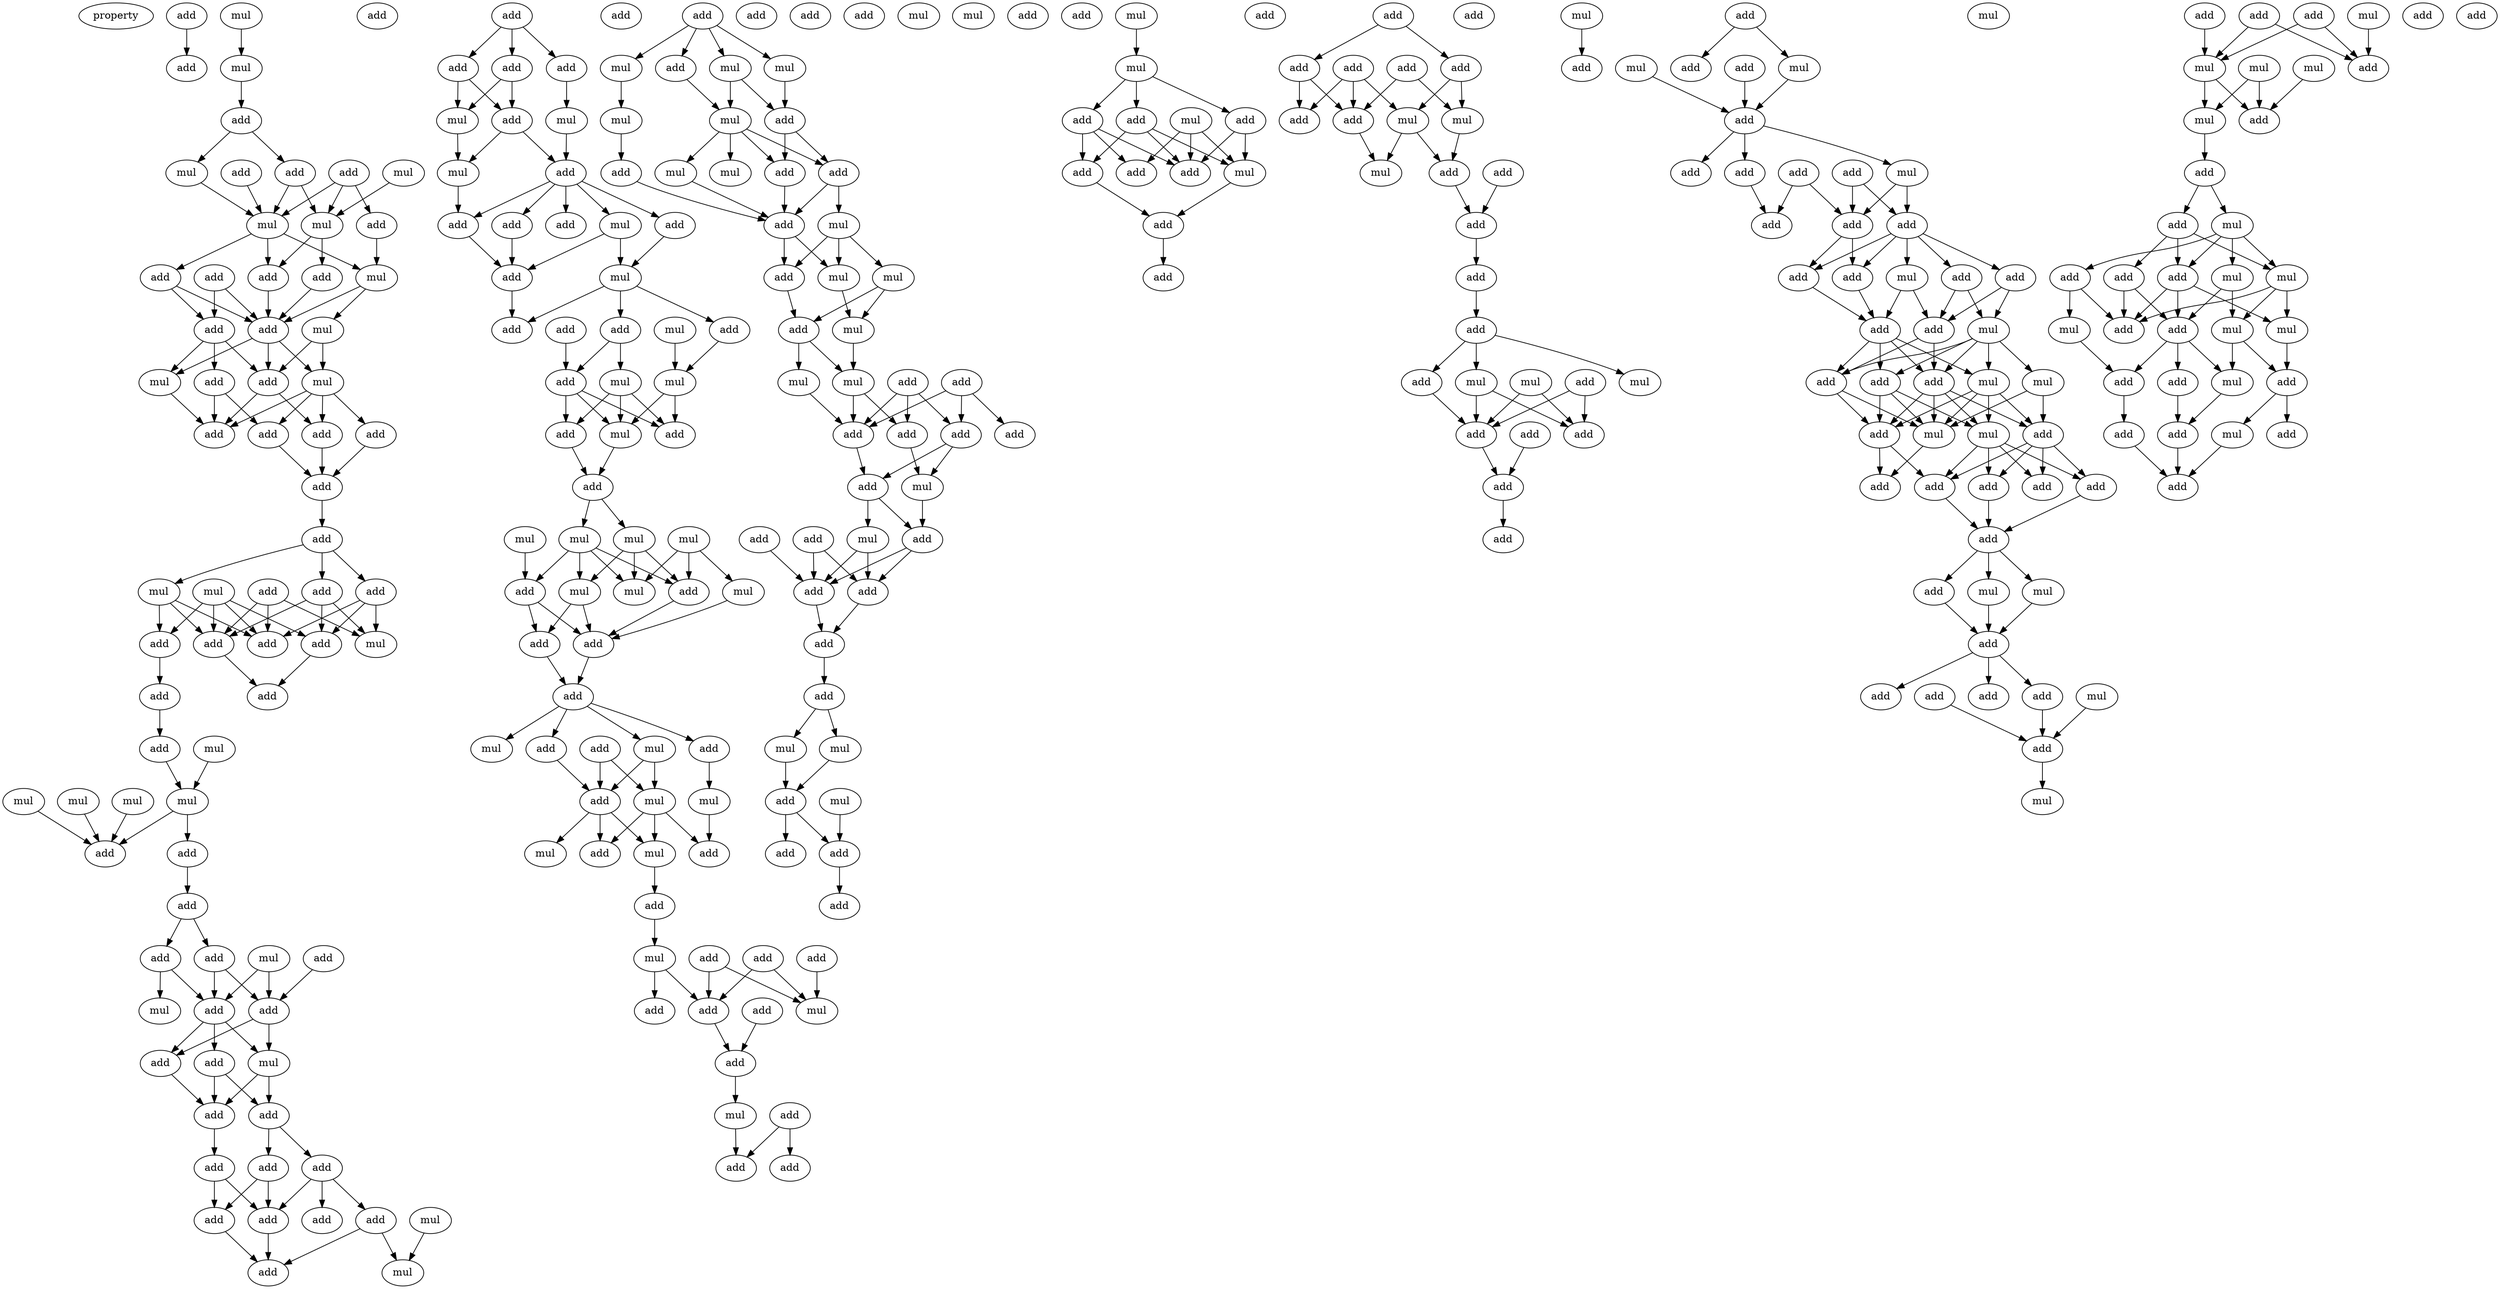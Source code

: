 digraph {
    node [fontcolor=black]
    property [mul=2,lf=1.3]
    0 [ label = add ];
    1 [ label = mul ];
    2 [ label = mul ];
    3 [ label = add ];
    4 [ label = add ];
    5 [ label = mul ];
    6 [ label = add ];
    7 [ label = add ];
    8 [ label = mul ];
    9 [ label = add ];
    10 [ label = mul ];
    11 [ label = add ];
    12 [ label = mul ];
    13 [ label = add ];
    14 [ label = add ];
    15 [ label = add ];
    16 [ label = add ];
    17 [ label = mul ];
    18 [ label = mul ];
    19 [ label = add ];
    20 [ label = add ];
    21 [ label = mul ];
    22 [ label = add ];
    23 [ label = mul ];
    24 [ label = add ];
    25 [ label = add ];
    26 [ label = add ];
    27 [ label = add ];
    28 [ label = add ];
    29 [ label = add ];
    30 [ label = add ];
    31 [ label = mul ];
    32 [ label = mul ];
    33 [ label = add ];
    34 [ label = add ];
    35 [ label = add ];
    36 [ label = add ];
    37 [ label = add ];
    38 [ label = mul ];
    39 [ label = add ];
    40 [ label = add ];
    41 [ label = add ];
    42 [ label = add ];
    43 [ label = mul ];
    44 [ label = add ];
    45 [ label = mul ];
    46 [ label = mul ];
    47 [ label = mul ];
    48 [ label = mul ];
    49 [ label = add ];
    50 [ label = add ];
    51 [ label = add ];
    52 [ label = add ];
    53 [ label = add ];
    54 [ label = add ];
    55 [ label = mul ];
    56 [ label = add ];
    57 [ label = mul ];
    58 [ label = add ];
    59 [ label = add ];
    60 [ label = mul ];
    61 [ label = add ];
    62 [ label = add ];
    63 [ label = add ];
    64 [ label = add ];
    65 [ label = add ];
    66 [ label = add ];
    67 [ label = add ];
    68 [ label = add ];
    69 [ label = mul ];
    70 [ label = add ];
    71 [ label = add ];
    72 [ label = add ];
    73 [ label = mul ];
    74 [ label = add ];
    75 [ label = add ];
    76 [ label = add ];
    77 [ label = add ];
    78 [ label = add ];
    79 [ label = add ];
    80 [ label = mul ];
    81 [ label = mul ];
    82 [ label = add ];
    83 [ label = mul ];
    84 [ label = add ];
    85 [ label = add ];
    86 [ label = add ];
    87 [ label = mul ];
    88 [ label = add ];
    89 [ label = add ];
    90 [ label = add ];
    91 [ label = mul ];
    92 [ label = add ];
    93 [ label = add ];
    94 [ label = mul ];
    95 [ label = add ];
    96 [ label = add ];
    97 [ label = mul ];
    98 [ label = add ];
    99 [ label = mul ];
    100 [ label = mul ];
    101 [ label = add ];
    102 [ label = add ];
    103 [ label = add ];
    104 [ label = mul ];
    105 [ label = mul ];
    106 [ label = mul ];
    107 [ label = mul ];
    108 [ label = mul ];
    109 [ label = mul ];
    110 [ label = add ];
    111 [ label = add ];
    112 [ label = mul ];
    113 [ label = add ];
    114 [ label = add ];
    115 [ label = add ];
    116 [ label = mul ];
    117 [ label = add ];
    118 [ label = add ];
    119 [ label = mul ];
    120 [ label = add ];
    121 [ label = mul ];
    122 [ label = add ];
    123 [ label = mul ];
    124 [ label = add ];
    125 [ label = mul ];
    126 [ label = add ];
    127 [ label = mul ];
    128 [ label = add ];
    129 [ label = mul ];
    130 [ label = add ];
    131 [ label = add ];
    132 [ label = add ];
    133 [ label = mul ];
    134 [ label = add ];
    135 [ label = add ];
    136 [ label = add ];
    137 [ label = add ];
    138 [ label = add ];
    139 [ label = mul ];
    140 [ label = add ];
    141 [ label = add ];
    142 [ label = add ];
    143 [ label = add ];
    144 [ label = mul ];
    145 [ label = mul ];
    146 [ label = mul ];
    147 [ label = add ];
    148 [ label = mul ];
    149 [ label = mul ];
    150 [ label = add ];
    151 [ label = add ];
    152 [ label = mul ];
    153 [ label = add ];
    154 [ label = mul ];
    155 [ label = mul ];
    156 [ label = add ];
    157 [ label = mul ];
    158 [ label = add ];
    159 [ label = add ];
    160 [ label = mul ];
    161 [ label = add ];
    162 [ label = add ];
    163 [ label = mul ];
    164 [ label = mul ];
    165 [ label = mul ];
    166 [ label = add ];
    167 [ label = add ];
    168 [ label = add ];
    169 [ label = add ];
    170 [ label = add ];
    171 [ label = add ];
    172 [ label = mul ];
    173 [ label = add ];
    174 [ label = add ];
    175 [ label = add ];
    176 [ label = add ];
    177 [ label = add ];
    178 [ label = mul ];
    179 [ label = add ];
    180 [ label = add ];
    181 [ label = add ];
    182 [ label = add ];
    183 [ label = mul ];
    184 [ label = mul ];
    185 [ label = mul ];
    186 [ label = mul ];
    187 [ label = add ];
    188 [ label = mul ];
    189 [ label = add ];
    190 [ label = add ];
    191 [ label = add ];
    192 [ label = add ];
    193 [ label = add ];
    194 [ label = mul ];
    195 [ label = mul ];
    196 [ label = add ];
    197 [ label = add ];
    198 [ label = mul ];
    199 [ label = add ];
    200 [ label = add ];
    201 [ label = mul ];
    202 [ label = add ];
    203 [ label = add ];
    204 [ label = add ];
    205 [ label = add ];
    206 [ label = add ];
    207 [ label = add ];
    208 [ label = add ];
    209 [ label = add ];
    210 [ label = add ];
    211 [ label = add ];
    212 [ label = add ];
    213 [ label = mul ];
    214 [ label = mul ];
    215 [ label = add ];
    216 [ label = add ];
    217 [ label = mul ];
    218 [ label = add ];
    219 [ label = add ];
    220 [ label = add ];
    221 [ label = add ];
    222 [ label = add ];
    223 [ label = add ];
    224 [ label = mul ];
    225 [ label = mul ];
    226 [ label = add ];
    227 [ label = mul ];
    228 [ label = add ];
    229 [ label = add ];
    230 [ label = add ];
    231 [ label = mul ];
    232 [ label = add ];
    233 [ label = add ];
    234 [ label = add ];
    235 [ label = add ];
    236 [ label = mul ];
    237 [ label = mul ];
    238 [ label = add ];
    239 [ label = add ];
    240 [ label = add ];
    241 [ label = add ];
    242 [ label = mul ];
    243 [ label = add ];
    244 [ label = add ];
    245 [ label = add ];
    246 [ label = add ];
    247 [ label = add ];
    248 [ label = add ];
    249 [ label = add ];
    250 [ label = add ];
    251 [ label = add ];
    252 [ label = add ];
    253 [ label = mul ];
    254 [ label = add ];
    255 [ label = add ];
    256 [ label = mul ];
    257 [ label = add ];
    258 [ label = add ];
    259 [ label = add ];
    260 [ label = mul ];
    261 [ label = mul ];
    262 [ label = add ];
    263 [ label = mul ];
    264 [ label = add ];
    265 [ label = mul ];
    266 [ label = add ];
    267 [ label = add ];
    268 [ label = add ];
    269 [ label = add ];
    270 [ label = add ];
    271 [ label = add ];
    272 [ label = mul ];
    273 [ label = add ];
    274 [ label = mul ];
    275 [ label = mul ];
    276 [ label = add ];
    277 [ label = add ];
    278 [ label = add ];
    279 [ label = mul ];
    280 [ label = add ];
    281 [ label = add ];
    282 [ label = add ];
    283 [ label = add ];
    284 [ label = add ];
    285 [ label = mul ];
    286 [ label = mul ];
    287 [ label = add ];
    288 [ label = mul ];
    289 [ label = add ];
    290 [ label = mul ];
    291 [ label = mul ];
    292 [ label = mul ];
    293 [ label = add ];
    294 [ label = add ];
    295 [ label = add ];
    296 [ label = add ];
    297 [ label = mul ];
    298 [ label = add ];
    299 [ label = mul ];
    300 [ label = add ];
    301 [ label = add ];
    302 [ label = mul ];
    303 [ label = mul ];
    304 [ label = mul ];
    305 [ label = add ];
    306 [ label = add ];
    307 [ label = mul ];
    308 [ label = add ];
    309 [ label = add ];
    310 [ label = mul ];
    311 [ label = add ];
    312 [ label = add ];
    313 [ label = mul ];
    314 [ label = add ];
    315 [ label = add ];
    316 [ label = add ];
    317 [ label = add ];
    0 -> 3 [ name = 0 ];
    1 -> 2 [ name = 1 ];
    2 -> 4 [ name = 2 ];
    4 -> 5 [ name = 3 ];
    4 -> 9 [ name = 4 ];
    5 -> 10 [ name = 5 ];
    6 -> 10 [ name = 6 ];
    6 -> 11 [ name = 7 ];
    6 -> 12 [ name = 8 ];
    7 -> 10 [ name = 9 ];
    8 -> 12 [ name = 10 ];
    9 -> 10 [ name = 11 ];
    9 -> 12 [ name = 12 ];
    10 -> 13 [ name = 13 ];
    10 -> 15 [ name = 14 ];
    10 -> 17 [ name = 15 ];
    11 -> 17 [ name = 16 ];
    12 -> 13 [ name = 17 ];
    12 -> 14 [ name = 18 ];
    13 -> 20 [ name = 19 ];
    14 -> 20 [ name = 20 ];
    15 -> 19 [ name = 21 ];
    15 -> 20 [ name = 22 ];
    16 -> 19 [ name = 23 ];
    16 -> 20 [ name = 24 ];
    17 -> 18 [ name = 25 ];
    17 -> 20 [ name = 26 ];
    18 -> 23 [ name = 27 ];
    18 -> 24 [ name = 28 ];
    19 -> 21 [ name = 29 ];
    19 -> 22 [ name = 30 ];
    19 -> 24 [ name = 31 ];
    20 -> 21 [ name = 32 ];
    20 -> 23 [ name = 33 ];
    20 -> 24 [ name = 34 ];
    21 -> 27 [ name = 35 ];
    22 -> 25 [ name = 36 ];
    22 -> 27 [ name = 37 ];
    23 -> 25 [ name = 38 ];
    23 -> 26 [ name = 39 ];
    23 -> 27 [ name = 40 ];
    23 -> 28 [ name = 41 ];
    24 -> 26 [ name = 42 ];
    24 -> 27 [ name = 43 ];
    25 -> 29 [ name = 44 ];
    26 -> 29 [ name = 45 ];
    28 -> 29 [ name = 46 ];
    29 -> 30 [ name = 47 ];
    30 -> 31 [ name = 48 ];
    30 -> 33 [ name = 49 ];
    30 -> 35 [ name = 50 ];
    31 -> 36 [ name = 51 ];
    31 -> 37 [ name = 52 ];
    31 -> 39 [ name = 53 ];
    32 -> 36 [ name = 54 ];
    32 -> 37 [ name = 55 ];
    32 -> 39 [ name = 56 ];
    32 -> 40 [ name = 57 ];
    33 -> 36 [ name = 58 ];
    33 -> 38 [ name = 59 ];
    33 -> 40 [ name = 60 ];
    34 -> 36 [ name = 61 ];
    34 -> 38 [ name = 62 ];
    34 -> 39 [ name = 63 ];
    35 -> 38 [ name = 64 ];
    35 -> 39 [ name = 65 ];
    35 -> 40 [ name = 66 ];
    36 -> 42 [ name = 67 ];
    37 -> 41 [ name = 68 ];
    40 -> 42 [ name = 69 ];
    41 -> 44 [ name = 70 ];
    43 -> 48 [ name = 71 ];
    44 -> 48 [ name = 72 ];
    45 -> 49 [ name = 73 ];
    46 -> 49 [ name = 74 ];
    47 -> 49 [ name = 75 ];
    48 -> 49 [ name = 76 ];
    48 -> 50 [ name = 77 ];
    50 -> 51 [ name = 78 ];
    51 -> 52 [ name = 79 ];
    51 -> 53 [ name = 80 ];
    52 -> 56 [ name = 81 ];
    52 -> 58 [ name = 82 ];
    53 -> 56 [ name = 83 ];
    53 -> 57 [ name = 84 ];
    54 -> 58 [ name = 85 ];
    55 -> 56 [ name = 86 ];
    55 -> 58 [ name = 87 ];
    56 -> 59 [ name = 88 ];
    56 -> 60 [ name = 89 ];
    56 -> 61 [ name = 90 ];
    58 -> 59 [ name = 91 ];
    58 -> 60 [ name = 92 ];
    59 -> 63 [ name = 93 ];
    60 -> 62 [ name = 94 ];
    60 -> 63 [ name = 95 ];
    61 -> 62 [ name = 96 ];
    61 -> 63 [ name = 97 ];
    62 -> 64 [ name = 98 ];
    62 -> 66 [ name = 99 ];
    63 -> 65 [ name = 100 ];
    64 -> 68 [ name = 101 ];
    64 -> 70 [ name = 102 ];
    65 -> 68 [ name = 103 ];
    65 -> 70 [ name = 104 ];
    66 -> 67 [ name = 105 ];
    66 -> 68 [ name = 106 ];
    66 -> 71 [ name = 107 ];
    68 -> 72 [ name = 108 ];
    69 -> 73 [ name = 109 ];
    70 -> 72 [ name = 110 ];
    71 -> 72 [ name = 111 ];
    71 -> 73 [ name = 112 ];
    75 -> 76 [ name = 113 ];
    75 -> 77 [ name = 114 ];
    75 -> 78 [ name = 115 ];
    76 -> 81 [ name = 116 ];
    77 -> 79 [ name = 117 ];
    77 -> 80 [ name = 118 ];
    78 -> 79 [ name = 119 ];
    78 -> 80 [ name = 120 ];
    79 -> 83 [ name = 121 ];
    79 -> 84 [ name = 122 ];
    80 -> 83 [ name = 123 ];
    81 -> 84 [ name = 124 ];
    83 -> 89 [ name = 125 ];
    84 -> 85 [ name = 126 ];
    84 -> 86 [ name = 127 ];
    84 -> 87 [ name = 128 ];
    84 -> 88 [ name = 129 ];
    84 -> 89 [ name = 130 ];
    86 -> 90 [ name = 131 ];
    87 -> 90 [ name = 132 ];
    87 -> 91 [ name = 133 ];
    88 -> 91 [ name = 134 ];
    89 -> 90 [ name = 135 ];
    90 -> 96 [ name = 136 ];
    91 -> 92 [ name = 137 ];
    91 -> 95 [ name = 138 ];
    91 -> 96 [ name = 139 ];
    92 -> 97 [ name = 140 ];
    92 -> 98 [ name = 141 ];
    93 -> 98 [ name = 142 ];
    94 -> 99 [ name = 143 ];
    95 -> 99 [ name = 144 ];
    97 -> 100 [ name = 145 ];
    97 -> 101 [ name = 146 ];
    97 -> 102 [ name = 147 ];
    98 -> 100 [ name = 148 ];
    98 -> 101 [ name = 149 ];
    98 -> 102 [ name = 150 ];
    99 -> 100 [ name = 151 ];
    99 -> 101 [ name = 152 ];
    100 -> 103 [ name = 153 ];
    102 -> 103 [ name = 154 ];
    103 -> 104 [ name = 155 ];
    103 -> 106 [ name = 156 ];
    104 -> 109 [ name = 157 ];
    104 -> 111 [ name = 158 ];
    104 -> 112 [ name = 159 ];
    105 -> 108 [ name = 160 ];
    105 -> 109 [ name = 161 ];
    105 -> 111 [ name = 162 ];
    106 -> 109 [ name = 163 ];
    106 -> 110 [ name = 164 ];
    106 -> 111 [ name = 165 ];
    106 -> 112 [ name = 166 ];
    107 -> 110 [ name = 167 ];
    108 -> 113 [ name = 168 ];
    110 -> 113 [ name = 169 ];
    110 -> 114 [ name = 170 ];
    111 -> 113 [ name = 171 ];
    112 -> 113 [ name = 172 ];
    112 -> 114 [ name = 173 ];
    113 -> 115 [ name = 174 ];
    114 -> 115 [ name = 175 ];
    115 -> 116 [ name = 176 ];
    115 -> 117 [ name = 177 ];
    115 -> 118 [ name = 178 ];
    115 -> 119 [ name = 179 ];
    117 -> 121 [ name = 180 ];
    118 -> 122 [ name = 181 ];
    119 -> 122 [ name = 182 ];
    119 -> 123 [ name = 183 ];
    120 -> 122 [ name = 184 ];
    120 -> 123 [ name = 185 ];
    121 -> 124 [ name = 186 ];
    122 -> 125 [ name = 187 ];
    122 -> 126 [ name = 188 ];
    122 -> 127 [ name = 189 ];
    123 -> 124 [ name = 190 ];
    123 -> 126 [ name = 191 ];
    123 -> 127 [ name = 192 ];
    127 -> 128 [ name = 193 ];
    128 -> 129 [ name = 194 ];
    129 -> 134 [ name = 195 ];
    129 -> 136 [ name = 196 ];
    130 -> 133 [ name = 197 ];
    131 -> 133 [ name = 198 ];
    131 -> 134 [ name = 199 ];
    132 -> 133 [ name = 200 ];
    132 -> 134 [ name = 201 ];
    134 -> 137 [ name = 202 ];
    135 -> 137 [ name = 203 ];
    137 -> 139 [ name = 204 ];
    138 -> 140 [ name = 205 ];
    138 -> 141 [ name = 206 ];
    139 -> 141 [ name = 207 ];
    142 -> 143 [ name = 208 ];
    142 -> 144 [ name = 209 ];
    142 -> 145 [ name = 210 ];
    142 -> 146 [ name = 211 ];
    143 -> 148 [ name = 212 ];
    144 -> 147 [ name = 213 ];
    144 -> 148 [ name = 214 ];
    145 -> 147 [ name = 215 ];
    146 -> 149 [ name = 216 ];
    147 -> 151 [ name = 217 ];
    147 -> 153 [ name = 218 ];
    148 -> 151 [ name = 219 ];
    148 -> 152 [ name = 220 ];
    148 -> 153 [ name = 221 ];
    148 -> 154 [ name = 222 ];
    149 -> 150 [ name = 223 ];
    150 -> 156 [ name = 224 ];
    151 -> 155 [ name = 225 ];
    151 -> 156 [ name = 226 ];
    153 -> 156 [ name = 227 ];
    154 -> 156 [ name = 228 ];
    155 -> 157 [ name = 229 ];
    155 -> 160 [ name = 230 ];
    155 -> 161 [ name = 231 ];
    156 -> 157 [ name = 232 ];
    156 -> 161 [ name = 233 ];
    157 -> 163 [ name = 234 ];
    160 -> 162 [ name = 235 ];
    160 -> 163 [ name = 236 ];
    161 -> 162 [ name = 237 ];
    162 -> 164 [ name = 238 ];
    162 -> 165 [ name = 239 ];
    163 -> 165 [ name = 240 ];
    164 -> 170 [ name = 241 ];
    165 -> 169 [ name = 242 ];
    165 -> 170 [ name = 243 ];
    166 -> 169 [ name = 244 ];
    166 -> 170 [ name = 245 ];
    166 -> 171 [ name = 246 ];
    167 -> 168 [ name = 247 ];
    167 -> 170 [ name = 248 ];
    167 -> 171 [ name = 249 ];
    169 -> 172 [ name = 250 ];
    170 -> 174 [ name = 251 ];
    171 -> 172 [ name = 252 ];
    171 -> 174 [ name = 253 ];
    172 -> 176 [ name = 254 ];
    174 -> 176 [ name = 255 ];
    174 -> 178 [ name = 256 ];
    175 -> 179 [ name = 257 ];
    175 -> 180 [ name = 258 ];
    176 -> 179 [ name = 259 ];
    176 -> 180 [ name = 260 ];
    177 -> 179 [ name = 261 ];
    178 -> 179 [ name = 262 ];
    178 -> 180 [ name = 263 ];
    179 -> 181 [ name = 264 ];
    180 -> 181 [ name = 265 ];
    181 -> 182 [ name = 266 ];
    182 -> 184 [ name = 267 ];
    182 -> 185 [ name = 268 ];
    184 -> 187 [ name = 269 ];
    185 -> 187 [ name = 270 ];
    186 -> 191 [ name = 271 ];
    187 -> 189 [ name = 272 ];
    187 -> 191 [ name = 273 ];
    191 -> 192 [ name = 274 ];
    194 -> 195 [ name = 275 ];
    195 -> 196 [ name = 276 ];
    195 -> 197 [ name = 277 ];
    195 -> 199 [ name = 278 ];
    196 -> 200 [ name = 279 ];
    196 -> 202 [ name = 280 ];
    196 -> 203 [ name = 281 ];
    197 -> 201 [ name = 282 ];
    197 -> 202 [ name = 283 ];
    198 -> 200 [ name = 284 ];
    198 -> 201 [ name = 285 ];
    198 -> 202 [ name = 286 ];
    199 -> 201 [ name = 287 ];
    199 -> 202 [ name = 288 ];
    199 -> 203 [ name = 289 ];
    201 -> 204 [ name = 290 ];
    203 -> 204 [ name = 291 ];
    204 -> 206 [ name = 292 ];
    207 -> 209 [ name = 293 ];
    207 -> 210 [ name = 294 ];
    208 -> 212 [ name = 295 ];
    208 -> 213 [ name = 296 ];
    208 -> 215 [ name = 297 ];
    209 -> 213 [ name = 298 ];
    209 -> 214 [ name = 299 ];
    210 -> 212 [ name = 300 ];
    210 -> 215 [ name = 301 ];
    211 -> 212 [ name = 302 ];
    211 -> 214 [ name = 303 ];
    212 -> 217 [ name = 304 ];
    213 -> 217 [ name = 305 ];
    213 -> 218 [ name = 306 ];
    214 -> 218 [ name = 307 ];
    216 -> 219 [ name = 308 ];
    218 -> 219 [ name = 309 ];
    219 -> 221 [ name = 310 ];
    221 -> 222 [ name = 311 ];
    222 -> 224 [ name = 312 ];
    222 -> 226 [ name = 313 ];
    222 -> 227 [ name = 314 ];
    223 -> 228 [ name = 315 ];
    223 -> 229 [ name = 316 ];
    225 -> 228 [ name = 317 ];
    225 -> 229 [ name = 318 ];
    226 -> 229 [ name = 319 ];
    227 -> 228 [ name = 320 ];
    227 -> 229 [ name = 321 ];
    229 -> 232 [ name = 322 ];
    230 -> 232 [ name = 323 ];
    231 -> 234 [ name = 324 ];
    232 -> 233 [ name = 325 ];
    235 -> 236 [ name = 326 ];
    235 -> 238 [ name = 327 ];
    236 -> 240 [ name = 328 ];
    237 -> 240 [ name = 329 ];
    239 -> 240 [ name = 330 ];
    240 -> 241 [ name = 331 ];
    240 -> 242 [ name = 332 ];
    240 -> 245 [ name = 333 ];
    241 -> 248 [ name = 334 ];
    242 -> 246 [ name = 335 ];
    242 -> 247 [ name = 336 ];
    243 -> 247 [ name = 337 ];
    243 -> 248 [ name = 338 ];
    244 -> 246 [ name = 339 ];
    244 -> 247 [ name = 340 ];
    246 -> 249 [ name = 341 ];
    246 -> 250 [ name = 342 ];
    246 -> 251 [ name = 343 ];
    246 -> 252 [ name = 344 ];
    246 -> 253 [ name = 345 ];
    247 -> 250 [ name = 346 ];
    247 -> 251 [ name = 347 ];
    249 -> 254 [ name = 348 ];
    249 -> 256 [ name = 349 ];
    250 -> 255 [ name = 350 ];
    251 -> 255 [ name = 351 ];
    252 -> 254 [ name = 352 ];
    252 -> 256 [ name = 353 ];
    253 -> 254 [ name = 354 ];
    253 -> 255 [ name = 355 ];
    254 -> 257 [ name = 356 ];
    254 -> 259 [ name = 357 ];
    255 -> 257 [ name = 358 ];
    255 -> 258 [ name = 359 ];
    255 -> 259 [ name = 360 ];
    255 -> 261 [ name = 361 ];
    256 -> 257 [ name = 362 ];
    256 -> 258 [ name = 363 ];
    256 -> 259 [ name = 364 ];
    256 -> 260 [ name = 365 ];
    256 -> 261 [ name = 366 ];
    257 -> 262 [ name = 367 ];
    257 -> 263 [ name = 368 ];
    257 -> 264 [ name = 369 ];
    257 -> 265 [ name = 370 ];
    258 -> 263 [ name = 371 ];
    258 -> 264 [ name = 372 ];
    258 -> 265 [ name = 373 ];
    259 -> 263 [ name = 374 ];
    259 -> 264 [ name = 375 ];
    260 -> 262 [ name = 376 ];
    260 -> 263 [ name = 377 ];
    261 -> 262 [ name = 378 ];
    261 -> 263 [ name = 379 ];
    261 -> 264 [ name = 380 ];
    261 -> 265 [ name = 381 ];
    262 -> 266 [ name = 382 ];
    262 -> 267 [ name = 383 ];
    262 -> 268 [ name = 384 ];
    262 -> 270 [ name = 385 ];
    263 -> 269 [ name = 386 ];
    264 -> 266 [ name = 387 ];
    264 -> 269 [ name = 388 ];
    265 -> 266 [ name = 389 ];
    265 -> 267 [ name = 390 ];
    265 -> 268 [ name = 391 ];
    265 -> 270 [ name = 392 ];
    266 -> 271 [ name = 393 ];
    267 -> 271 [ name = 394 ];
    268 -> 271 [ name = 395 ];
    271 -> 273 [ name = 396 ];
    271 -> 274 [ name = 397 ];
    271 -> 275 [ name = 398 ];
    273 -> 276 [ name = 399 ];
    274 -> 276 [ name = 400 ];
    275 -> 276 [ name = 401 ];
    276 -> 277 [ name = 402 ];
    276 -> 278 [ name = 403 ];
    276 -> 281 [ name = 404 ];
    277 -> 282 [ name = 405 ];
    279 -> 282 [ name = 406 ];
    280 -> 282 [ name = 407 ];
    282 -> 285 [ name = 408 ];
    283 -> 288 [ name = 409 ];
    283 -> 289 [ name = 410 ];
    284 -> 288 [ name = 411 ];
    284 -> 289 [ name = 412 ];
    286 -> 289 [ name = 413 ];
    287 -> 288 [ name = 414 ];
    288 -> 292 [ name = 415 ];
    288 -> 294 [ name = 416 ];
    290 -> 294 [ name = 417 ];
    291 -> 292 [ name = 418 ];
    291 -> 294 [ name = 419 ];
    292 -> 295 [ name = 420 ];
    295 -> 296 [ name = 421 ];
    295 -> 297 [ name = 422 ];
    296 -> 298 [ name = 423 ];
    296 -> 301 [ name = 424 ];
    296 -> 302 [ name = 425 ];
    297 -> 298 [ name = 426 ];
    297 -> 299 [ name = 427 ];
    297 -> 300 [ name = 428 ];
    297 -> 302 [ name = 429 ];
    298 -> 303 [ name = 430 ];
    298 -> 305 [ name = 431 ];
    298 -> 306 [ name = 432 ];
    299 -> 306 [ name = 433 ];
    299 -> 307 [ name = 434 ];
    300 -> 304 [ name = 435 ];
    300 -> 305 [ name = 436 ];
    301 -> 305 [ name = 437 ];
    301 -> 306 [ name = 438 ];
    302 -> 303 [ name = 439 ];
    302 -> 305 [ name = 440 ];
    302 -> 307 [ name = 441 ];
    303 -> 311 [ name = 442 ];
    304 -> 309 [ name = 443 ];
    306 -> 308 [ name = 444 ];
    306 -> 309 [ name = 445 ];
    306 -> 310 [ name = 446 ];
    307 -> 310 [ name = 447 ];
    307 -> 311 [ name = 448 ];
    308 -> 315 [ name = 449 ];
    309 -> 314 [ name = 450 ];
    310 -> 315 [ name = 451 ];
    311 -> 312 [ name = 452 ];
    311 -> 313 [ name = 453 ];
    313 -> 317 [ name = 454 ];
    314 -> 317 [ name = 455 ];
    315 -> 317 [ name = 456 ];
}
